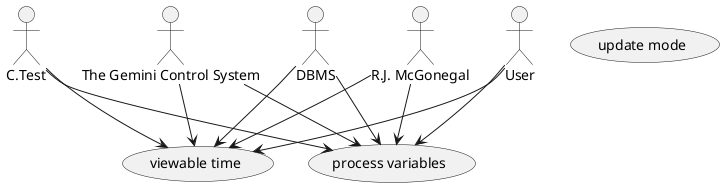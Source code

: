 @startuml
actor "User"
actor "C.Test"
actor "The Gemini Control System"
actor "DBMS"
actor "R.J. McGonegal"
usecase "viewable time"
usecase "process variables"
usecase "update mode"
"User" --> "viewable time"
"User" --> "process variables"
"C.Test" --> "viewable time"
"C.Test" --> "process variables"
"The Gemini Control System" --> "viewable time"
"The Gemini Control System" --> "process variables"
"DBMS" --> "viewable time"
"DBMS" --> "process variables"
"R.J. McGonegal" --> "viewable time"
"R.J. McGonegal" --> "process variables"
@enduml